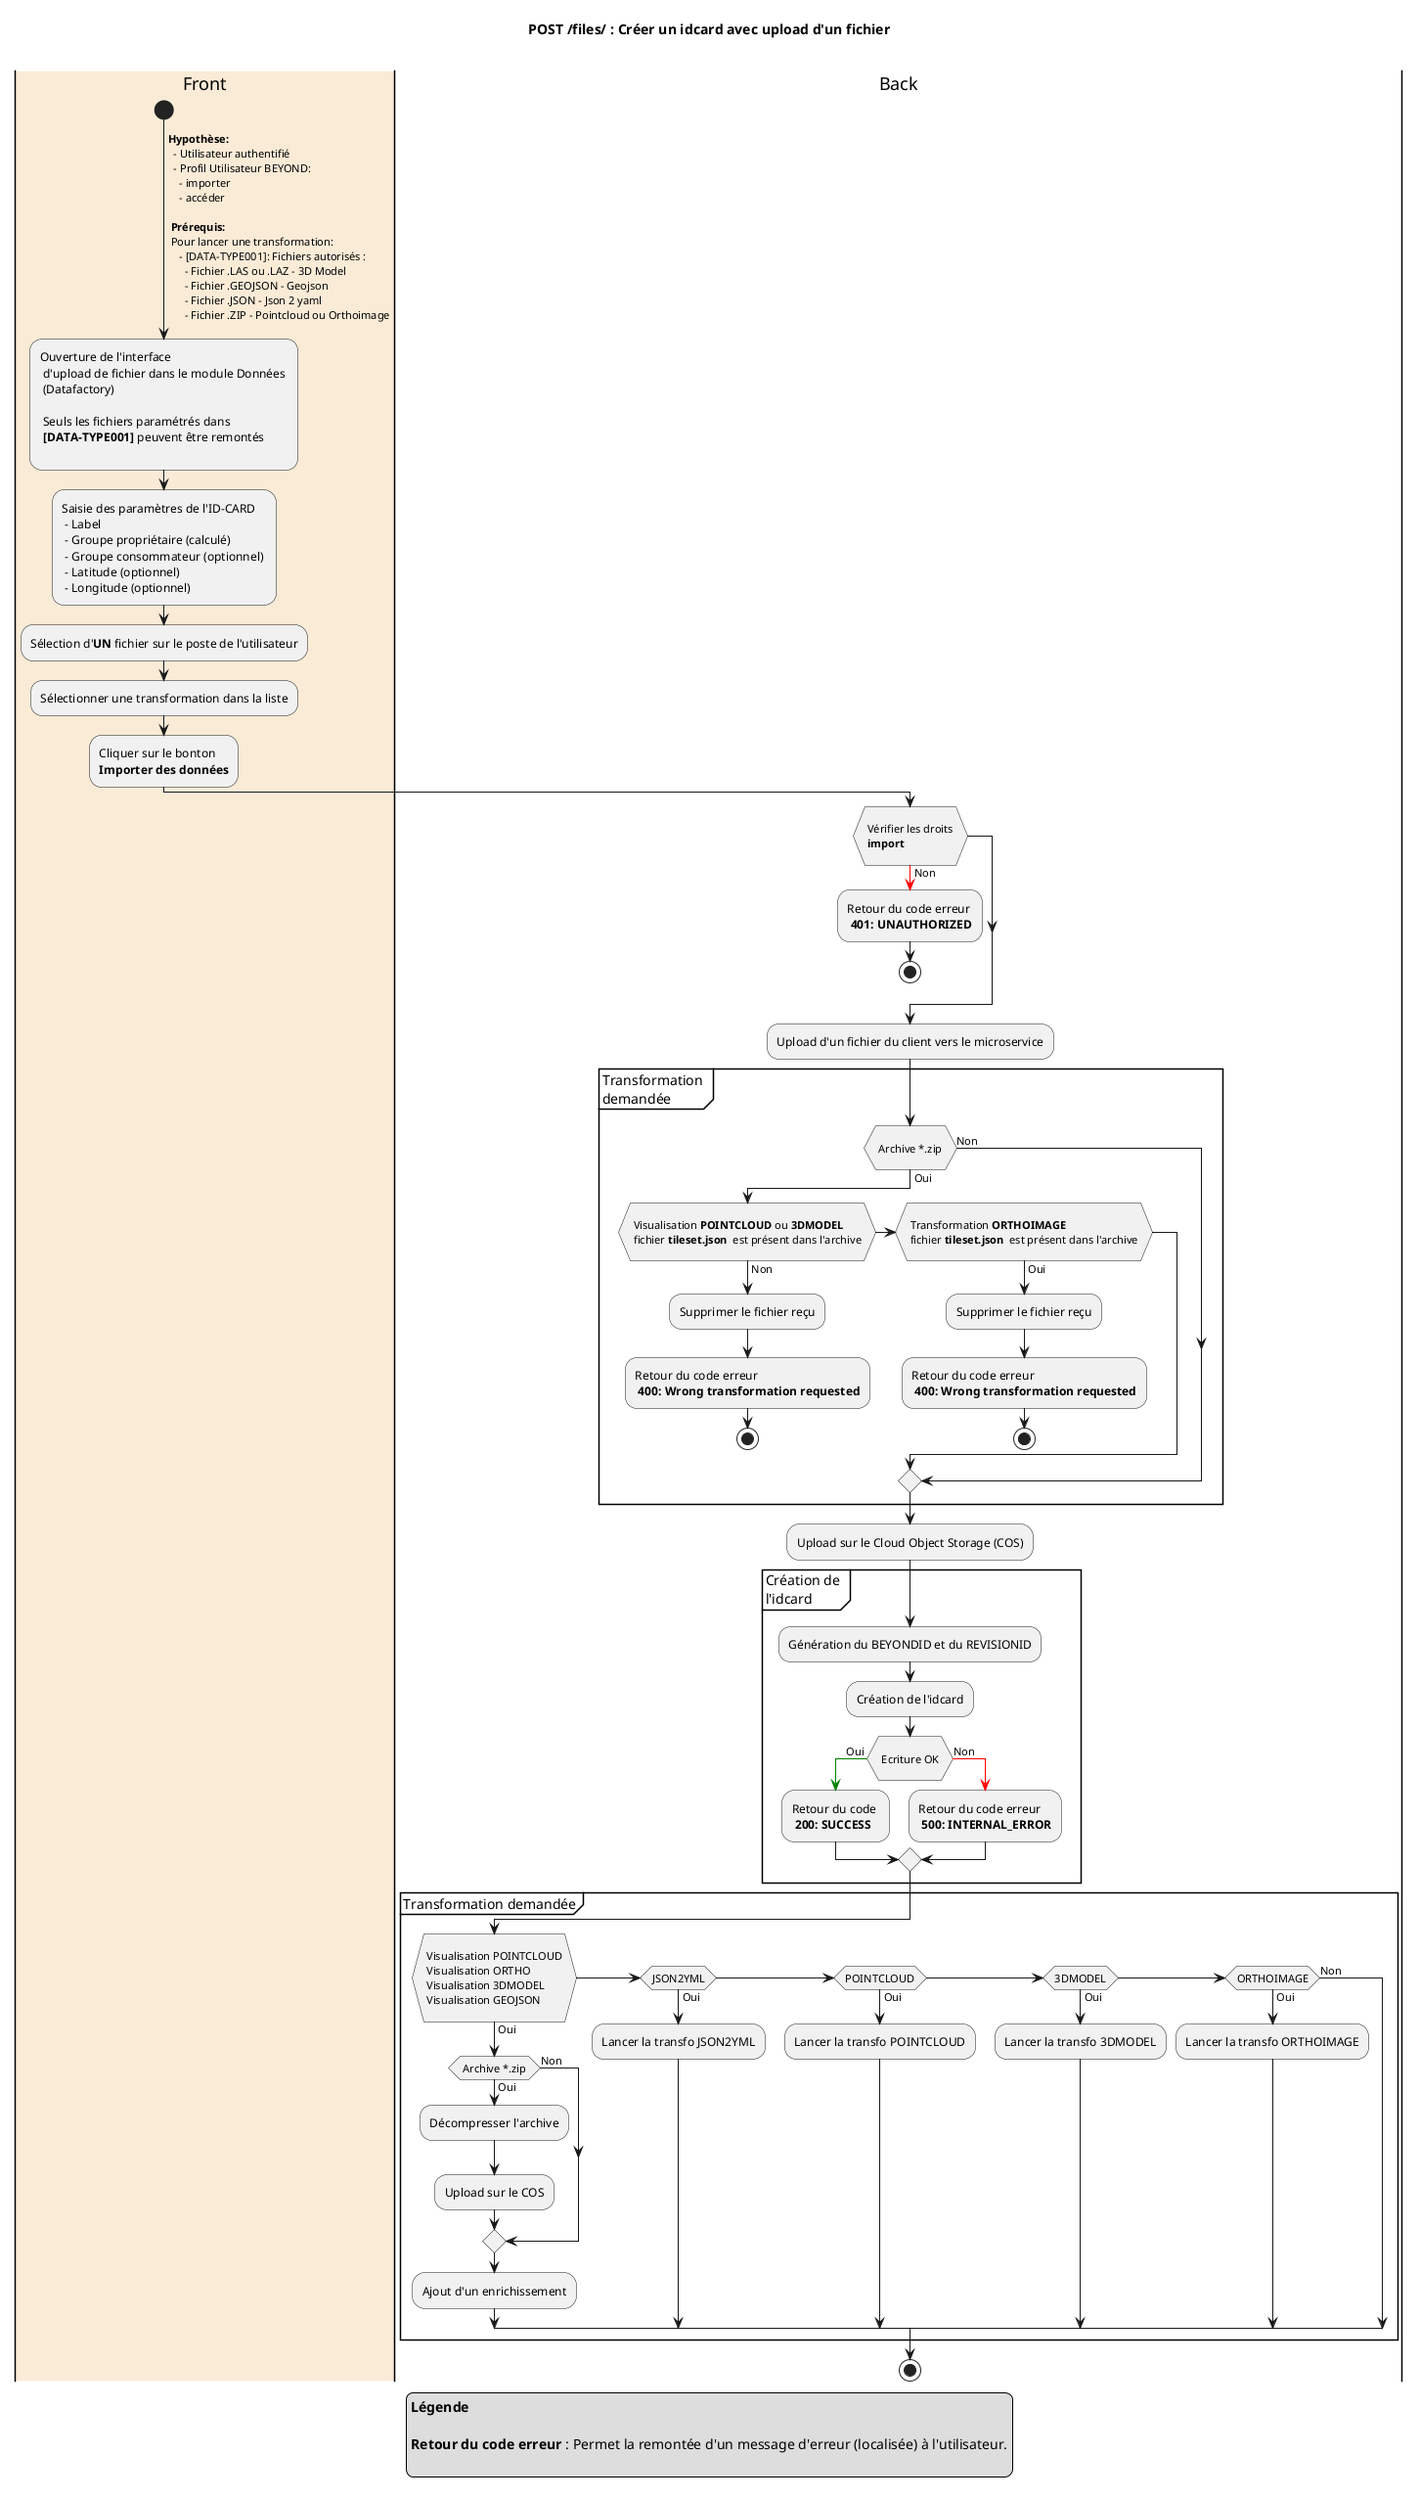 @startuml

title
POST **/files/** : Créer un idcard avec upload d'un fichier

end title

|#AntiqueWhite| Front |
start
->  **Hypothèse:** \n  - Utilisateur authentifié \n  - Profil Utilisateur BEYOND:  \n    - importer\n    - accéder \n \n **Prérequis:** \n Pour lancer une transformation:  \n    - [DATA-TYPE001]: Fichiers autorisés : \n      - Fichier .LAS ou .LAZ - 3D Model \n      - Fichier .GEOJSON - Geojson \n      - Fichier .JSON - Json 2 yaml \n      - Fichier .ZIP - Pointcloud ou Orthoimage;

-Ouverture de l'interface \n d'upload de fichier dans le module Données \n (Datafactory) \n\n Seuls les fichiers paramétrés dans \n **[DATA-TYPE001]** peuvent être remontés \n
-Saisie des paramètres de l'ID-CARD \n - Label \n - Groupe propriétaire (calculé) \n - Groupe consommateur (optionnel) \n - Latitude (optionnel) \n - Longitude (optionnel)
-Sélection d'**UN** fichier sur le poste de l'utilisateur
-Sélectionner une transformation dans la liste
-Cliquer sur le bonton\n**Importer des données**

| Back |
if ( \n Vérifier les droits \n **import** \n)
    -[#red]-> Non ;
    -Retour du code erreur \n **401: UNAUTHORIZED**
    stop
endif

-Upload d'un fichier du client vers le microservice

partition "Transformation \ndemandée" {
    if ( \n Archive *.zip \n ) then (Oui)
        if ( \n Visualisation **POINTCLOUD** ou **3DMODEL** \n fichier **tileset.json**  est présent dans l'archive \n ) then (Non) 
            -Supprimer le fichier reçu
            -Retour du code erreur \n **400: Wrong transformation requested**
            stop
        elseif ( \n Transformation **ORTHOIMAGE** \n fichier **tileset.json**  est présent dans l'archive \n ) then (Oui) 
            -Supprimer le fichier reçu
            -Retour du code erreur \n **400: Wrong transformation requested**
            stop
        endif
    else (Non)
    endif
}

-Upload sur le Cloud Object Storage (COS)

partition "Création de \nl'idcard" {
    -Génération du BEYONDID et du REVISIONID
    -Création de l'idcard
    if ( \n Ecriture OK \n )
        -[#green]-> Oui ;
        -Retour du code \n **200: SUCCESS**
    else
        -[#red]-> Non ;
        -Retour du code erreur \n **500: INTERNAL_ERROR**
    endif
}

partition "Transformation demandée" {
    if ( \n Visualisation POINTCLOUD \n Visualisation ORTHO \n Visualisation 3DMODEL \n Visualisation GEOJSON \n ) then (Oui)
        if ( Archive *.zip ) then (Oui)
            -Décompresser l'archive
            -Upload sur le COS
        else (Non)
        endif
        -Ajout d'un enrichissement
    elseif (JSON2YML) then (Oui)
        -Lancer la transfo JSON2YML
    elseif (POINTCLOUD) then (Oui)
        -Lancer la transfo POINTCLOUD
    elseif (3DMODEL) then (Oui)
        -Lancer la transfo 3DMODEL
    elseif (ORTHOIMAGE) then (Oui)
        -Lancer la transfo ORTHOIMAGE
    else (Non)
    endif
}
stop

legend 
**Légende**

**Retour du code erreur** : Permet la remontée d'un message d'erreur (localisée) à l'utilisateur.

endlegend

@enduml
